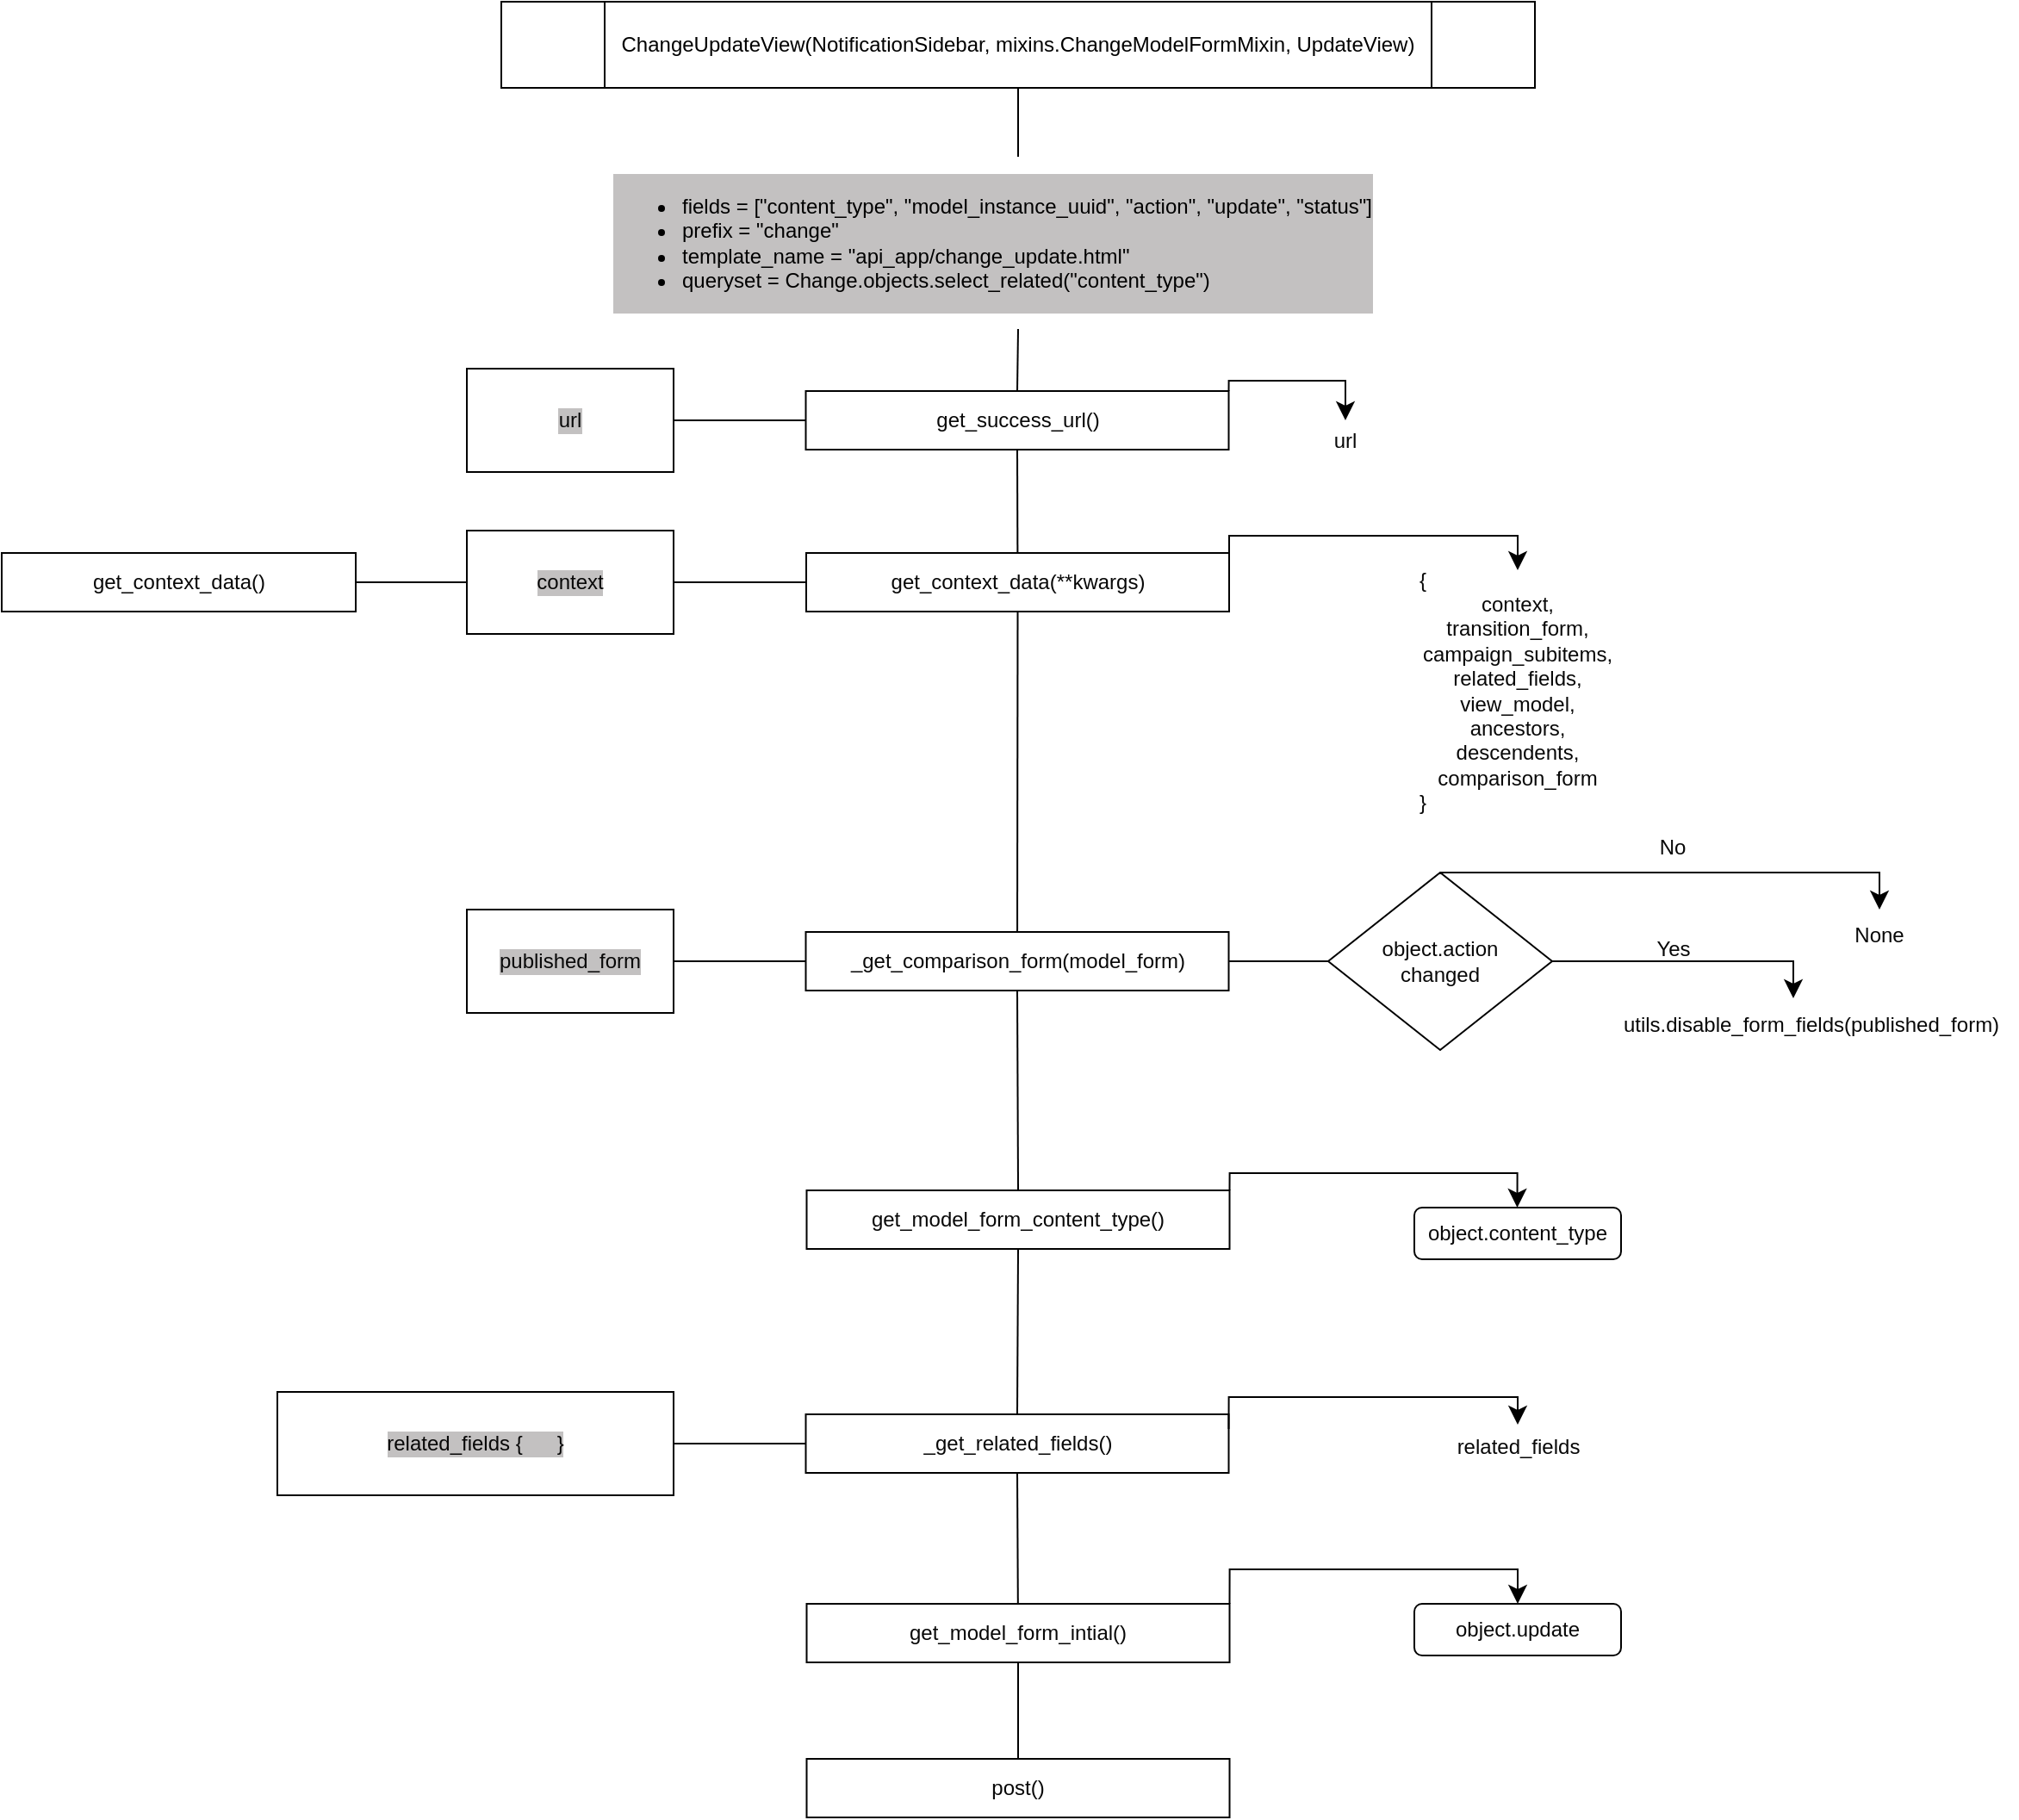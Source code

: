 <mxfile version="20.8.20" type="device"><diagram name="Page-1" id="adVpTybu0wUoA3bByBJt"><mxGraphModel dx="1114" dy="859" grid="1" gridSize="10" guides="1" tooltips="1" connect="1" arrows="1" fold="1" page="1" pageScale="1" pageWidth="4681" pageHeight="3300" math="0" shadow="0"><root><mxCell id="0"/><mxCell id="1" parent="0"/><mxCell id="t2kXeWAIzwIGFVOWolyW-1" value="ChangeUpdateView(NotificationSidebar, mixins.ChangeModelFormMixin, UpdateView)" style="shape=process;whiteSpace=wrap;html=1;backgroundOutline=1;" parent="1" vertex="1"><mxGeometry x="450" y="50" width="600" height="50" as="geometry"/></mxCell><mxCell id="t2kXeWAIzwIGFVOWolyW-2" value="&lt;ul&gt;&lt;li&gt;fields = [&quot;content_type&quot;, &quot;model_instance_uuid&quot;, &quot;action&quot;, &quot;update&quot;, &quot;status&quot;]&lt;/li&gt;&lt;li&gt;prefix = &quot;change&quot;&lt;br&gt;&lt;/li&gt;&lt;li&gt;&lt;span style=&quot;&quot;&gt;template_name = &quot;api_app/change_update.html&quot;&lt;/span&gt;&lt;br&gt;&lt;/li&gt;&lt;li&gt;queryset = Change.objects.select_related(&quot;content_type&quot;)&lt;/li&gt;&lt;/ul&gt;" style="text;strokeColor=none;fillColor=none;html=1;whiteSpace=wrap;verticalAlign=middle;overflow=hidden;labelBorderColor=none;labelBackgroundColor=#c3c1c1;" parent="1" vertex="1"><mxGeometry x="512.5" y="140" width="475" height="100" as="geometry"/></mxCell><mxCell id="t2kXeWAIzwIGFVOWolyW-4" value="&lt;font color=&quot;#080808&quot;&gt;get_success_url()&lt;br&gt;&lt;/font&gt;" style="rounded=0;whiteSpace=wrap;html=1;fontColor=#ffffff;" parent="1" vertex="1"><mxGeometry x="626.75" y="276" width="245.5" height="34" as="geometry"/></mxCell><mxCell id="t2kXeWAIzwIGFVOWolyW-5" value="" style="endArrow=none;html=1;rounded=0;fontColor=#080808;entryX=0.5;entryY=1;entryDx=0;entryDy=0;exitX=0.5;exitY=0;exitDx=0;exitDy=0;" parent="1" source="t2kXeWAIzwIGFVOWolyW-2" target="t2kXeWAIzwIGFVOWolyW-1" edge="1"><mxGeometry width="50" height="50" relative="1" as="geometry"><mxPoint x="890" y="430" as="sourcePoint"/><mxPoint x="940" y="380" as="targetPoint"/></mxGeometry></mxCell><mxCell id="t2kXeWAIzwIGFVOWolyW-6" value="" style="endArrow=none;html=1;rounded=0;fontColor=#080808;entryX=0.5;entryY=1;entryDx=0;entryDy=0;exitX=0.5;exitY=0;exitDx=0;exitDy=0;" parent="1" source="t2kXeWAIzwIGFVOWolyW-4" target="t2kXeWAIzwIGFVOWolyW-2" edge="1"><mxGeometry width="50" height="50" relative="1" as="geometry"><mxPoint x="760" y="150" as="sourcePoint"/><mxPoint x="760" y="110" as="targetPoint"/><Array as="points"/></mxGeometry></mxCell><mxCell id="t2kXeWAIzwIGFVOWolyW-10" value="" style="edgeStyle=segmentEdgeStyle;endArrow=classic;html=1;curved=0;rounded=0;endSize=8;startSize=8;fontColor=#080808;exitX=1;exitY=0;exitDx=0;exitDy=0;" parent="1" source="t2kXeWAIzwIGFVOWolyW-4" edge="1"><mxGeometry width="50" height="50" relative="1" as="geometry"><mxPoint x="890" y="430" as="sourcePoint"/><mxPoint x="940" y="293" as="targetPoint"/><Array as="points"><mxPoint x="872" y="270"/><mxPoint x="940" y="270"/></Array></mxGeometry></mxCell><mxCell id="t2kXeWAIzwIGFVOWolyW-11" value="url" style="text;html=1;strokeColor=none;fillColor=none;align=center;verticalAlign=middle;whiteSpace=wrap;rounded=0;fontColor=#080808;" parent="1" vertex="1"><mxGeometry x="910" y="290" width="60" height="30" as="geometry"/></mxCell><mxCell id="t2kXeWAIzwIGFVOWolyW-12" value="url" style="rounded=0;whiteSpace=wrap;html=1;labelBackgroundColor=#c3c1c1;labelBorderColor=none;fontColor=#080808;" parent="1" vertex="1"><mxGeometry x="430" y="263" width="120" height="60" as="geometry"/></mxCell><mxCell id="t2kXeWAIzwIGFVOWolyW-13" value="" style="endArrow=none;html=1;rounded=0;fontColor=#080808;exitX=1;exitY=0.5;exitDx=0;exitDy=0;entryX=0;entryY=0.5;entryDx=0;entryDy=0;" parent="1" source="t2kXeWAIzwIGFVOWolyW-12" target="t2kXeWAIzwIGFVOWolyW-4" edge="1"><mxGeometry width="50" height="50" relative="1" as="geometry"><mxPoint x="890" y="430" as="sourcePoint"/><mxPoint x="940" y="380" as="targetPoint"/></mxGeometry></mxCell><mxCell id="t2kXeWAIzwIGFVOWolyW-14" value="&lt;font color=&quot;#080808&quot;&gt;get_context_data(**kwargs)&lt;br&gt;&lt;/font&gt;" style="rounded=0;whiteSpace=wrap;html=1;fontColor=#ffffff;" parent="1" vertex="1"><mxGeometry x="627" y="370" width="245.5" height="34" as="geometry"/></mxCell><mxCell id="t2kXeWAIzwIGFVOWolyW-15" value="" style="edgeStyle=segmentEdgeStyle;endArrow=classic;html=1;curved=0;rounded=0;endSize=8;startSize=8;fontColor=#080808;exitX=1;exitY=0;exitDx=0;exitDy=0;entryX=0.5;entryY=0;entryDx=0;entryDy=0;" parent="1" source="t2kXeWAIzwIGFVOWolyW-14" target="t2kXeWAIzwIGFVOWolyW-16" edge="1"><mxGeometry width="50" height="50" relative="1" as="geometry"><mxPoint x="882" y="286" as="sourcePoint"/><mxPoint x="950" y="380" as="targetPoint"/><Array as="points"><mxPoint x="873" y="360"/><mxPoint x="1040" y="360"/></Array></mxGeometry></mxCell><mxCell id="t2kXeWAIzwIGFVOWolyW-16" value="{&amp;nbsp; &amp;nbsp; &amp;nbsp; &amp;nbsp; &amp;nbsp; &amp;nbsp; &amp;nbsp; &amp;nbsp; &amp;nbsp; &amp;nbsp; &amp;nbsp; &amp;nbsp; &amp;nbsp; &amp;nbsp; &amp;nbsp; &amp;nbsp; &amp;nbsp;&lt;br&gt;context,&lt;br&gt;transition_form,&lt;br&gt;campaign_subitems,&lt;br&gt;related_fields,&lt;br&gt;view_model,&lt;br&gt;ancestors,&lt;br&gt;descendents,&lt;br&gt;comparison_form&lt;br&gt;}&amp;nbsp; &amp;nbsp; &amp;nbsp; &amp;nbsp; &amp;nbsp; &amp;nbsp; &amp;nbsp; &amp;nbsp; &amp;nbsp; &amp;nbsp; &amp;nbsp; &amp;nbsp; &amp;nbsp; &amp;nbsp; &amp;nbsp; &amp;nbsp; &amp;nbsp;" style="text;html=1;strokeColor=none;fillColor=none;align=center;verticalAlign=middle;whiteSpace=wrap;rounded=0;fontColor=#080808;" parent="1" vertex="1"><mxGeometry x="920" y="380" width="240" height="140" as="geometry"/></mxCell><mxCell id="t2kXeWAIzwIGFVOWolyW-17" value="context" style="rounded=0;whiteSpace=wrap;html=1;labelBackgroundColor=#c3c1c1;labelBorderColor=none;fontColor=#080808;" parent="1" vertex="1"><mxGeometry x="430" y="357" width="120" height="60" as="geometry"/></mxCell><mxCell id="t2kXeWAIzwIGFVOWolyW-19" value="&lt;font color=&quot;#080808&quot;&gt;get_context_data()&lt;br&gt;&lt;/font&gt;" style="rounded=0;whiteSpace=wrap;html=1;fontColor=#ffffff;" parent="1" vertex="1"><mxGeometry x="160" y="370" width="205.5" height="34" as="geometry"/></mxCell><mxCell id="t2kXeWAIzwIGFVOWolyW-20" value="" style="endArrow=none;html=1;rounded=0;fontColor=#080808;exitX=1;exitY=0.5;exitDx=0;exitDy=0;entryX=0;entryY=0.5;entryDx=0;entryDy=0;" parent="1" source="t2kXeWAIzwIGFVOWolyW-17" target="t2kXeWAIzwIGFVOWolyW-14" edge="1"><mxGeometry width="50" height="50" relative="1" as="geometry"><mxPoint x="560" y="303" as="sourcePoint"/><mxPoint x="637" y="303" as="targetPoint"/></mxGeometry></mxCell><mxCell id="t2kXeWAIzwIGFVOWolyW-21" value="" style="endArrow=none;html=1;rounded=0;fontColor=#080808;exitX=1;exitY=0.5;exitDx=0;exitDy=0;entryX=0;entryY=0.5;entryDx=0;entryDy=0;" parent="1" source="t2kXeWAIzwIGFVOWolyW-19" target="t2kXeWAIzwIGFVOWolyW-17" edge="1"><mxGeometry width="50" height="50" relative="1" as="geometry"><mxPoint x="560" y="397" as="sourcePoint"/><mxPoint x="640" y="397" as="targetPoint"/></mxGeometry></mxCell><mxCell id="t2kXeWAIzwIGFVOWolyW-22" value="" style="endArrow=none;html=1;rounded=0;fontColor=#080808;entryX=0.5;entryY=1;entryDx=0;entryDy=0;" parent="1" source="t2kXeWAIzwIGFVOWolyW-14" target="t2kXeWAIzwIGFVOWolyW-4" edge="1"><mxGeometry width="50" height="50" relative="1" as="geometry"><mxPoint x="760" y="286" as="sourcePoint"/><mxPoint x="760" y="250" as="targetPoint"/><Array as="points"/></mxGeometry></mxCell><mxCell id="t2kXeWAIzwIGFVOWolyW-23" value="&lt;font color=&quot;#080808&quot;&gt;_get_comparison_form(model_form)&lt;br&gt;&lt;/font&gt;" style="rounded=0;whiteSpace=wrap;html=1;fontColor=#ffffff;" parent="1" vertex="1"><mxGeometry x="626.75" y="590" width="245.5" height="34" as="geometry"/></mxCell><mxCell id="t2kXeWAIzwIGFVOWolyW-24" value="" style="endArrow=none;html=1;rounded=0;fontColor=#080808;entryX=0.5;entryY=1;entryDx=0;entryDy=0;" parent="1" source="t2kXeWAIzwIGFVOWolyW-23" target="t2kXeWAIzwIGFVOWolyW-14" edge="1"><mxGeometry width="50" height="50" relative="1" as="geometry"><mxPoint x="760" y="380" as="sourcePoint"/><mxPoint x="760" y="320" as="targetPoint"/><Array as="points"/></mxGeometry></mxCell><mxCell id="t2kXeWAIzwIGFVOWolyW-25" value="object.action&lt;br&gt;changed" style="rhombus;whiteSpace=wrap;html=1;labelBackgroundColor=#ffffff;labelBorderColor=none;fontColor=#080808;" parent="1" vertex="1"><mxGeometry x="930" y="555.5" width="130" height="103" as="geometry"/></mxCell><mxCell id="t2kXeWAIzwIGFVOWolyW-26" value="" style="endArrow=none;html=1;rounded=0;fontColor=#080808;exitX=1;exitY=0.5;exitDx=0;exitDy=0;entryX=0;entryY=0.5;entryDx=0;entryDy=0;" parent="1" source="t2kXeWAIzwIGFVOWolyW-23" target="t2kXeWAIzwIGFVOWolyW-25" edge="1"><mxGeometry width="50" height="50" relative="1" as="geometry"><mxPoint x="560" y="397" as="sourcePoint"/><mxPoint x="637" y="397" as="targetPoint"/></mxGeometry></mxCell><mxCell id="t2kXeWAIzwIGFVOWolyW-27" value="" style="edgeStyle=segmentEdgeStyle;endArrow=classic;html=1;curved=0;rounded=0;endSize=8;startSize=8;fontColor=#080808;entryX=0.5;entryY=0;entryDx=0;entryDy=0;exitX=0.5;exitY=0;exitDx=0;exitDy=0;" parent="1" source="t2kXeWAIzwIGFVOWolyW-25" target="t2kXeWAIzwIGFVOWolyW-29" edge="1"><mxGeometry width="50" height="50" relative="1" as="geometry"><mxPoint x="1020" y="555.5" as="sourcePoint"/><mxPoint x="1193" y="579.5" as="targetPoint"/><Array as="points"><mxPoint x="1250" y="556"/></Array></mxGeometry></mxCell><mxCell id="t2kXeWAIzwIGFVOWolyW-28" value="No" style="text;html=1;strokeColor=none;fillColor=none;align=center;verticalAlign=middle;whiteSpace=wrap;rounded=0;fontColor=#080808;" parent="1" vertex="1"><mxGeometry x="1100" y="525.5" width="60" height="30" as="geometry"/></mxCell><mxCell id="t2kXeWAIzwIGFVOWolyW-29" value="None" style="text;html=1;strokeColor=none;fillColor=none;align=center;verticalAlign=middle;whiteSpace=wrap;rounded=0;fontColor=#080808;" parent="1" vertex="1"><mxGeometry x="1220" y="577" width="60" height="30" as="geometry"/></mxCell><mxCell id="t2kXeWAIzwIGFVOWolyW-30" value="" style="edgeStyle=segmentEdgeStyle;endArrow=classic;html=1;curved=0;rounded=0;endSize=8;startSize=8;fontColor=#080808;exitX=1;exitY=0.5;exitDx=0;exitDy=0;" parent="1" source="t2kXeWAIzwIGFVOWolyW-25" target="t2kXeWAIzwIGFVOWolyW-32" edge="1"><mxGeometry width="50" height="50" relative="1" as="geometry"><mxPoint x="1005" y="566" as="sourcePoint"/><mxPoint x="1200" y="620" as="targetPoint"/><Array as="points"><mxPoint x="1200" y="607"/></Array></mxGeometry></mxCell><mxCell id="t2kXeWAIzwIGFVOWolyW-31" value="Yes" style="text;html=1;align=center;verticalAlign=middle;resizable=0;points=[];autosize=1;strokeColor=none;fillColor=none;fontColor=#080808;" parent="1" vertex="1"><mxGeometry x="1110" y="585" width="40" height="30" as="geometry"/></mxCell><mxCell id="t2kXeWAIzwIGFVOWolyW-32" value="utils.disable_form_fields(published_form)" style="text;html=1;align=center;verticalAlign=middle;resizable=0;points=[];autosize=1;strokeColor=none;fillColor=none;fontColor=#080808;" parent="1" vertex="1"><mxGeometry x="1090" y="628.5" width="240" height="30" as="geometry"/></mxCell><mxCell id="t2kXeWAIzwIGFVOWolyW-33" value="published_form" style="rounded=0;whiteSpace=wrap;html=1;labelBackgroundColor=#c3c1c1;labelBorderColor=none;fontColor=#080808;" parent="1" vertex="1"><mxGeometry x="430" y="577" width="120" height="60" as="geometry"/></mxCell><mxCell id="t2kXeWAIzwIGFVOWolyW-34" value="" style="endArrow=none;html=1;rounded=0;fontColor=#080808;exitX=1;exitY=0.5;exitDx=0;exitDy=0;entryX=0;entryY=0.5;entryDx=0;entryDy=0;" parent="1" source="t2kXeWAIzwIGFVOWolyW-33" target="t2kXeWAIzwIGFVOWolyW-23" edge="1"><mxGeometry width="50" height="50" relative="1" as="geometry"><mxPoint x="560" y="397" as="sourcePoint"/><mxPoint x="637" y="397" as="targetPoint"/></mxGeometry></mxCell><mxCell id="DZKD-B7fYLZWfSuSoVoI-1" value="&lt;font color=&quot;#080808&quot;&gt;get_model_form_content_type()&lt;br&gt;&lt;/font&gt;" style="rounded=0;whiteSpace=wrap;html=1;fontColor=#ffffff;" vertex="1" parent="1"><mxGeometry x="627.25" y="740" width="245.5" height="34" as="geometry"/></mxCell><mxCell id="DZKD-B7fYLZWfSuSoVoI-2" value="&lt;font color=&quot;#080808&quot;&gt;_get_related_fields()&lt;br&gt;&lt;/font&gt;" style="rounded=0;whiteSpace=wrap;html=1;fontColor=#ffffff;" vertex="1" parent="1"><mxGeometry x="626.75" y="870" width="245.5" height="34" as="geometry"/></mxCell><mxCell id="DZKD-B7fYLZWfSuSoVoI-3" value="" style="edgeStyle=segmentEdgeStyle;endArrow=classic;html=1;curved=0;rounded=0;endSize=8;startSize=8;fontColor=#080808;entryX=0.5;entryY=0;entryDx=0;entryDy=0;exitX=1;exitY=0;exitDx=0;exitDy=0;" edge="1" parent="1" source="DZKD-B7fYLZWfSuSoVoI-1"><mxGeometry width="50" height="50" relative="1" as="geometry"><mxPoint x="900" y="750" as="sourcePoint"/><mxPoint x="1039.75" y="750" as="targetPoint"/><Array as="points"><mxPoint x="873" y="730"/><mxPoint x="1040" y="730"/></Array></mxGeometry></mxCell><mxCell id="DZKD-B7fYLZWfSuSoVoI-4" value="object.content_type" style="rounded=1;whiteSpace=wrap;html=1;labelBackgroundColor=#ffffff;labelBorderColor=none;fontColor=#080808;" vertex="1" parent="1"><mxGeometry x="980" y="750" width="120" height="30" as="geometry"/></mxCell><mxCell id="DZKD-B7fYLZWfSuSoVoI-5" value="related_fields {&amp;nbsp; &amp;nbsp; &amp;nbsp; }" style="rounded=0;whiteSpace=wrap;html=1;labelBackgroundColor=#c3c1c1;labelBorderColor=none;fontColor=#080808;" vertex="1" parent="1"><mxGeometry x="320" y="857" width="230" height="60" as="geometry"/></mxCell><mxCell id="DZKD-B7fYLZWfSuSoVoI-6" value="" style="endArrow=none;html=1;rounded=0;fontColor=#080808;exitX=1;exitY=0.5;exitDx=0;exitDy=0;entryX=0;entryY=0.5;entryDx=0;entryDy=0;" edge="1" parent="1" source="DZKD-B7fYLZWfSuSoVoI-5" target="DZKD-B7fYLZWfSuSoVoI-2"><mxGeometry width="50" height="50" relative="1" as="geometry"><mxPoint x="560" y="617" as="sourcePoint"/><mxPoint x="637" y="617" as="targetPoint"/></mxGeometry></mxCell><mxCell id="DZKD-B7fYLZWfSuSoVoI-7" value="" style="edgeStyle=segmentEdgeStyle;endArrow=classic;html=1;curved=0;rounded=0;endSize=8;startSize=8;fontColor=#080808;exitX=1;exitY=0.25;exitDx=0;exitDy=0;entryX=0.489;entryY=0.067;entryDx=0;entryDy=0;entryPerimeter=0;" edge="1" parent="1" source="DZKD-B7fYLZWfSuSoVoI-2" target="DZKD-B7fYLZWfSuSoVoI-9"><mxGeometry width="50" height="50" relative="1" as="geometry"><mxPoint x="870" y="880" as="sourcePoint"/><mxPoint x="1040" y="880" as="targetPoint"/><Array as="points"><mxPoint x="872" y="860"/><mxPoint x="1040" y="860"/></Array></mxGeometry></mxCell><mxCell id="DZKD-B7fYLZWfSuSoVoI-9" value="related_fields" style="text;html=1;align=center;verticalAlign=middle;resizable=0;points=[];autosize=1;strokeColor=none;fillColor=none;fontColor=#080808;" vertex="1" parent="1"><mxGeometry x="995" y="874" width="90" height="30" as="geometry"/></mxCell><mxCell id="DZKD-B7fYLZWfSuSoVoI-12" value="&lt;font color=&quot;#080808&quot;&gt;get_model_form_intial()&lt;br&gt;&lt;/font&gt;" style="rounded=0;whiteSpace=wrap;html=1;fontColor=#ffffff;" vertex="1" parent="1"><mxGeometry x="627.25" y="980" width="245.5" height="34" as="geometry"/></mxCell><mxCell id="DZKD-B7fYLZWfSuSoVoI-14" value="object.update" style="rounded=1;whiteSpace=wrap;html=1;labelBackgroundColor=#ffffff;labelBorderColor=none;fontColor=#080808;" vertex="1" parent="1"><mxGeometry x="980" y="980" width="120" height="30" as="geometry"/></mxCell><mxCell id="DZKD-B7fYLZWfSuSoVoI-15" value="" style="edgeStyle=segmentEdgeStyle;endArrow=classic;html=1;curved=0;rounded=0;endSize=8;startSize=8;fontColor=#080808;exitX=1;exitY=0;exitDx=0;exitDy=0;entryX=0.5;entryY=0;entryDx=0;entryDy=0;" edge="1" parent="1" source="DZKD-B7fYLZWfSuSoVoI-12" target="DZKD-B7fYLZWfSuSoVoI-14"><mxGeometry width="50" height="50" relative="1" as="geometry"><mxPoint x="882" y="889" as="sourcePoint"/><mxPoint x="1049" y="886" as="targetPoint"/><Array as="points"><mxPoint x="873" y="960"/><mxPoint x="1040" y="960"/></Array></mxGeometry></mxCell><mxCell id="DZKD-B7fYLZWfSuSoVoI-16" value="&lt;font color=&quot;#080808&quot;&gt;post()&lt;br&gt;&lt;/font&gt;" style="rounded=0;whiteSpace=wrap;html=1;fontColor=#ffffff;" vertex="1" parent="1"><mxGeometry x="627.25" y="1070" width="245.5" height="34" as="geometry"/></mxCell><mxCell id="DZKD-B7fYLZWfSuSoVoI-17" value="" style="endArrow=none;html=1;rounded=0;fontColor=#080808;entryX=0.5;entryY=1;entryDx=0;entryDy=0;exitX=0.5;exitY=0;exitDx=0;exitDy=0;" edge="1" parent="1" source="DZKD-B7fYLZWfSuSoVoI-1" target="t2kXeWAIzwIGFVOWolyW-23"><mxGeometry width="50" height="50" relative="1" as="geometry"><mxPoint x="760" y="600" as="sourcePoint"/><mxPoint x="760" y="414" as="targetPoint"/><Array as="points"/></mxGeometry></mxCell><mxCell id="DZKD-B7fYLZWfSuSoVoI-18" value="" style="endArrow=none;html=1;rounded=0;fontColor=#080808;entryX=0.5;entryY=1;entryDx=0;entryDy=0;exitX=0.5;exitY=0;exitDx=0;exitDy=0;" edge="1" parent="1" source="DZKD-B7fYLZWfSuSoVoI-2" target="DZKD-B7fYLZWfSuSoVoI-1"><mxGeometry width="50" height="50" relative="1" as="geometry"><mxPoint x="760" y="750" as="sourcePoint"/><mxPoint x="760" y="634" as="targetPoint"/><Array as="points"/></mxGeometry></mxCell><mxCell id="DZKD-B7fYLZWfSuSoVoI-19" value="" style="endArrow=none;html=1;rounded=0;fontColor=#080808;entryX=0.5;entryY=1;entryDx=0;entryDy=0;" edge="1" parent="1" source="DZKD-B7fYLZWfSuSoVoI-12" target="DZKD-B7fYLZWfSuSoVoI-2"><mxGeometry width="50" height="50" relative="1" as="geometry"><mxPoint x="760" y="880" as="sourcePoint"/><mxPoint x="760" y="784" as="targetPoint"/><Array as="points"/></mxGeometry></mxCell><mxCell id="DZKD-B7fYLZWfSuSoVoI-20" value="" style="endArrow=none;html=1;rounded=0;fontColor=#080808;entryX=0.5;entryY=1;entryDx=0;entryDy=0;" edge="1" parent="1" source="DZKD-B7fYLZWfSuSoVoI-16" target="DZKD-B7fYLZWfSuSoVoI-12"><mxGeometry width="50" height="50" relative="1" as="geometry"><mxPoint x="760" y="990" as="sourcePoint"/><mxPoint x="760" y="914" as="targetPoint"/><Array as="points"/></mxGeometry></mxCell></root></mxGraphModel></diagram></mxfile>